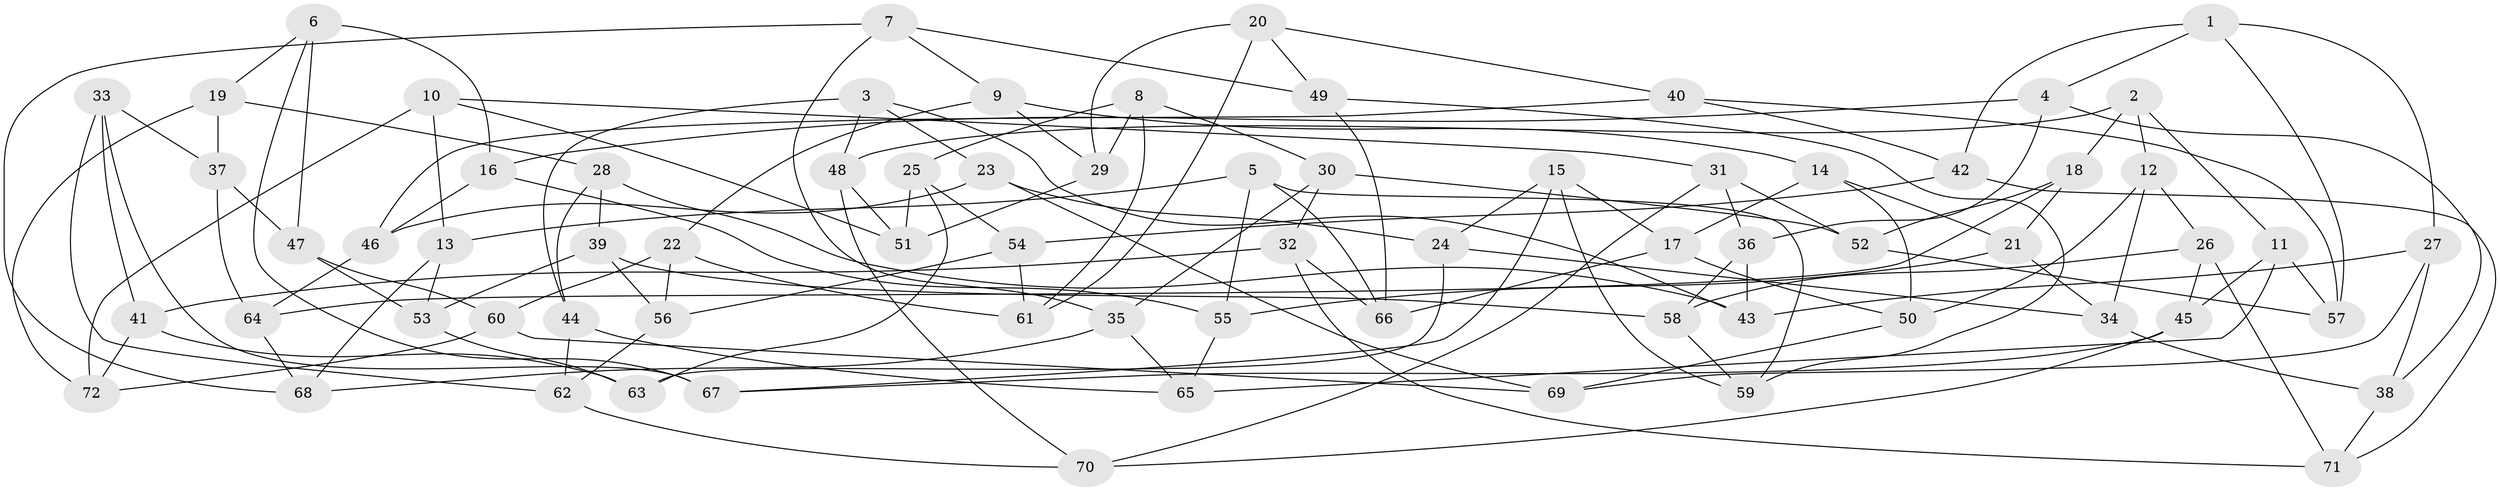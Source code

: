 // Generated by graph-tools (version 1.1) at 2025/16/03/09/25 04:16:26]
// undirected, 72 vertices, 144 edges
graph export_dot {
graph [start="1"]
  node [color=gray90,style=filled];
  1;
  2;
  3;
  4;
  5;
  6;
  7;
  8;
  9;
  10;
  11;
  12;
  13;
  14;
  15;
  16;
  17;
  18;
  19;
  20;
  21;
  22;
  23;
  24;
  25;
  26;
  27;
  28;
  29;
  30;
  31;
  32;
  33;
  34;
  35;
  36;
  37;
  38;
  39;
  40;
  41;
  42;
  43;
  44;
  45;
  46;
  47;
  48;
  49;
  50;
  51;
  52;
  53;
  54;
  55;
  56;
  57;
  58;
  59;
  60;
  61;
  62;
  63;
  64;
  65;
  66;
  67;
  68;
  69;
  70;
  71;
  72;
  1 -- 42;
  1 -- 4;
  1 -- 57;
  1 -- 27;
  2 -- 48;
  2 -- 18;
  2 -- 12;
  2 -- 11;
  3 -- 44;
  3 -- 23;
  3 -- 48;
  3 -- 43;
  4 -- 36;
  4 -- 38;
  4 -- 16;
  5 -- 13;
  5 -- 66;
  5 -- 59;
  5 -- 55;
  6 -- 67;
  6 -- 16;
  6 -- 47;
  6 -- 19;
  7 -- 9;
  7 -- 68;
  7 -- 49;
  7 -- 35;
  8 -- 29;
  8 -- 30;
  8 -- 61;
  8 -- 25;
  9 -- 14;
  9 -- 22;
  9 -- 29;
  10 -- 72;
  10 -- 13;
  10 -- 51;
  10 -- 31;
  11 -- 45;
  11 -- 65;
  11 -- 57;
  12 -- 34;
  12 -- 26;
  12 -- 50;
  13 -- 53;
  13 -- 68;
  14 -- 17;
  14 -- 50;
  14 -- 21;
  15 -- 59;
  15 -- 17;
  15 -- 67;
  15 -- 24;
  16 -- 46;
  16 -- 55;
  17 -- 50;
  17 -- 66;
  18 -- 64;
  18 -- 52;
  18 -- 21;
  19 -- 37;
  19 -- 72;
  19 -- 28;
  20 -- 40;
  20 -- 49;
  20 -- 61;
  20 -- 29;
  21 -- 34;
  21 -- 55;
  22 -- 61;
  22 -- 60;
  22 -- 56;
  23 -- 24;
  23 -- 69;
  23 -- 46;
  24 -- 34;
  24 -- 63;
  25 -- 63;
  25 -- 54;
  25 -- 51;
  26 -- 45;
  26 -- 71;
  26 -- 58;
  27 -- 38;
  27 -- 43;
  27 -- 69;
  28 -- 43;
  28 -- 44;
  28 -- 39;
  29 -- 51;
  30 -- 32;
  30 -- 35;
  30 -- 52;
  31 -- 36;
  31 -- 70;
  31 -- 52;
  32 -- 41;
  32 -- 66;
  32 -- 71;
  33 -- 67;
  33 -- 37;
  33 -- 62;
  33 -- 41;
  34 -- 38;
  35 -- 68;
  35 -- 65;
  36 -- 43;
  36 -- 58;
  37 -- 64;
  37 -- 47;
  38 -- 71;
  39 -- 53;
  39 -- 58;
  39 -- 56;
  40 -- 42;
  40 -- 46;
  40 -- 57;
  41 -- 72;
  41 -- 63;
  42 -- 71;
  42 -- 54;
  44 -- 65;
  44 -- 62;
  45 -- 70;
  45 -- 67;
  46 -- 64;
  47 -- 53;
  47 -- 60;
  48 -- 70;
  48 -- 51;
  49 -- 66;
  49 -- 59;
  50 -- 69;
  52 -- 57;
  53 -- 63;
  54 -- 56;
  54 -- 61;
  55 -- 65;
  56 -- 62;
  58 -- 59;
  60 -- 72;
  60 -- 69;
  62 -- 70;
  64 -- 68;
}
